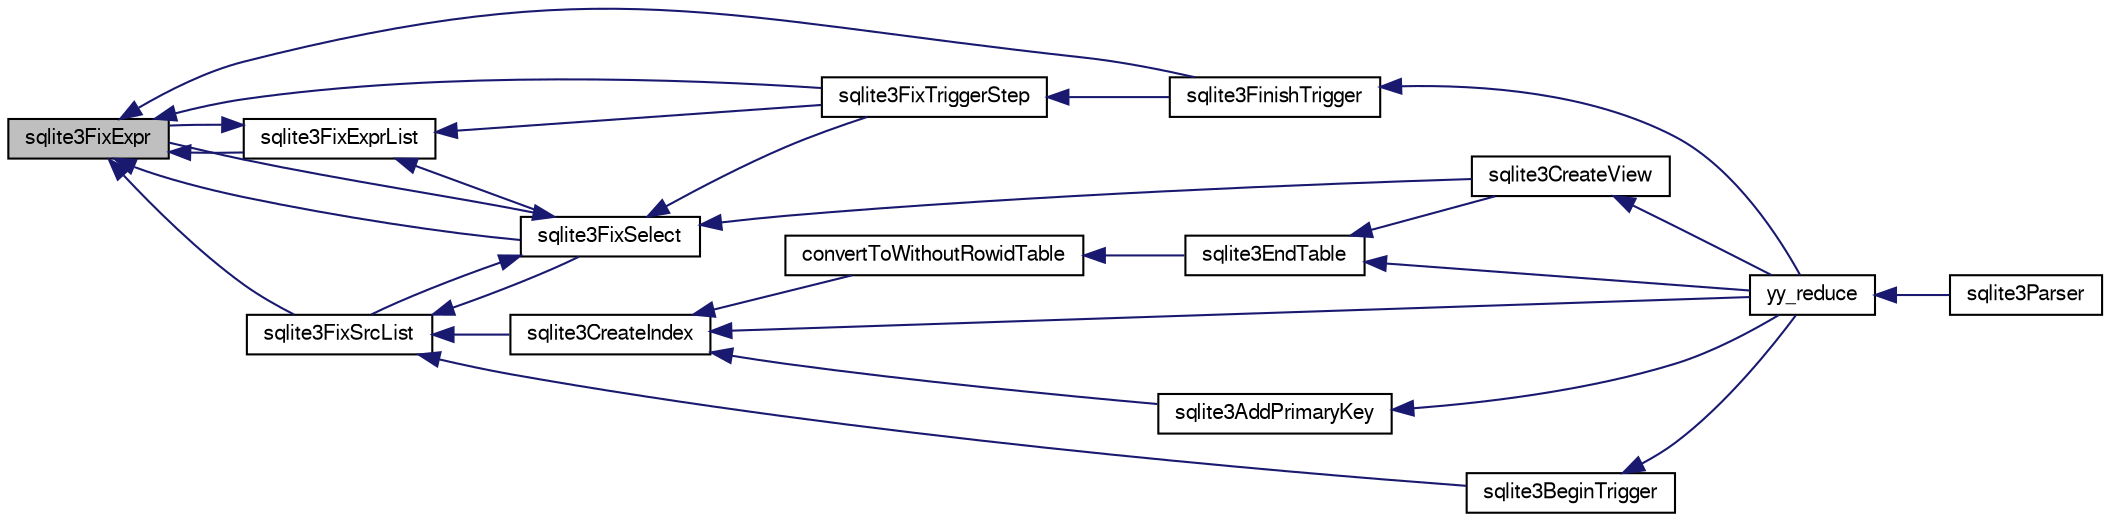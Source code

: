 digraph "sqlite3FixExpr"
{
  edge [fontname="FreeSans",fontsize="10",labelfontname="FreeSans",labelfontsize="10"];
  node [fontname="FreeSans",fontsize="10",shape=record];
  rankdir="LR";
  Node542589 [label="sqlite3FixExpr",height=0.2,width=0.4,color="black", fillcolor="grey75", style="filled", fontcolor="black"];
  Node542589 -> Node542590 [dir="back",color="midnightblue",fontsize="10",style="solid",fontname="FreeSans"];
  Node542590 [label="sqlite3FixSrcList",height=0.2,width=0.4,color="black", fillcolor="white", style="filled",URL="$sqlite3_8c.html#aef21c9fd3fd3e1ac1caad71d55ee867a"];
  Node542590 -> Node542591 [dir="back",color="midnightblue",fontsize="10",style="solid",fontname="FreeSans"];
  Node542591 [label="sqlite3FixSelect",height=0.2,width=0.4,color="black", fillcolor="white", style="filled",URL="$sqlite3_8c.html#a359eecf223c2eaa665ef8bc3f2687d4c"];
  Node542591 -> Node542590 [dir="back",color="midnightblue",fontsize="10",style="solid",fontname="FreeSans"];
  Node542591 -> Node542589 [dir="back",color="midnightblue",fontsize="10",style="solid",fontname="FreeSans"];
  Node542591 -> Node542592 [dir="back",color="midnightblue",fontsize="10",style="solid",fontname="FreeSans"];
  Node542592 [label="sqlite3FixTriggerStep",height=0.2,width=0.4,color="black", fillcolor="white", style="filled",URL="$sqlite3_8c.html#a9c31e335e9b8ad784d990d0c9db3139d"];
  Node542592 -> Node542593 [dir="back",color="midnightblue",fontsize="10",style="solid",fontname="FreeSans"];
  Node542593 [label="sqlite3FinishTrigger",height=0.2,width=0.4,color="black", fillcolor="white", style="filled",URL="$sqlite3_8c.html#a15231afa0ac739363aee4cdb88380886"];
  Node542593 -> Node542594 [dir="back",color="midnightblue",fontsize="10",style="solid",fontname="FreeSans"];
  Node542594 [label="yy_reduce",height=0.2,width=0.4,color="black", fillcolor="white", style="filled",URL="$sqlite3_8c.html#a7c419a9b25711c666a9a2449ef377f14"];
  Node542594 -> Node542595 [dir="back",color="midnightblue",fontsize="10",style="solid",fontname="FreeSans"];
  Node542595 [label="sqlite3Parser",height=0.2,width=0.4,color="black", fillcolor="white", style="filled",URL="$sqlite3_8c.html#a0327d71a5fabe0b6a343d78a2602e72a"];
  Node542591 -> Node542596 [dir="back",color="midnightblue",fontsize="10",style="solid",fontname="FreeSans"];
  Node542596 [label="sqlite3CreateView",height=0.2,width=0.4,color="black", fillcolor="white", style="filled",URL="$sqlite3_8c.html#a9d85cb00ff71dee5cd9a019503a6982e"];
  Node542596 -> Node542594 [dir="back",color="midnightblue",fontsize="10",style="solid",fontname="FreeSans"];
  Node542590 -> Node542597 [dir="back",color="midnightblue",fontsize="10",style="solid",fontname="FreeSans"];
  Node542597 [label="sqlite3CreateIndex",height=0.2,width=0.4,color="black", fillcolor="white", style="filled",URL="$sqlite3_8c.html#a8dbe5e590ab6c58a8c45f34f7c81e825"];
  Node542597 -> Node542598 [dir="back",color="midnightblue",fontsize="10",style="solid",fontname="FreeSans"];
  Node542598 [label="sqlite3AddPrimaryKey",height=0.2,width=0.4,color="black", fillcolor="white", style="filled",URL="$sqlite3_8c.html#af2b0672c3379d2a7d927d210ae0ade62"];
  Node542598 -> Node542594 [dir="back",color="midnightblue",fontsize="10",style="solid",fontname="FreeSans"];
  Node542597 -> Node542599 [dir="back",color="midnightblue",fontsize="10",style="solid",fontname="FreeSans"];
  Node542599 [label="convertToWithoutRowidTable",height=0.2,width=0.4,color="black", fillcolor="white", style="filled",URL="$sqlite3_8c.html#a0d41effc4e4a0ba740429a08f6747313"];
  Node542599 -> Node542600 [dir="back",color="midnightblue",fontsize="10",style="solid",fontname="FreeSans"];
  Node542600 [label="sqlite3EndTable",height=0.2,width=0.4,color="black", fillcolor="white", style="filled",URL="$sqlite3_8c.html#a7b5f2c66c0f0b6f819d970ca389768b0"];
  Node542600 -> Node542596 [dir="back",color="midnightblue",fontsize="10",style="solid",fontname="FreeSans"];
  Node542600 -> Node542594 [dir="back",color="midnightblue",fontsize="10",style="solid",fontname="FreeSans"];
  Node542597 -> Node542594 [dir="back",color="midnightblue",fontsize="10",style="solid",fontname="FreeSans"];
  Node542590 -> Node542601 [dir="back",color="midnightblue",fontsize="10",style="solid",fontname="FreeSans"];
  Node542601 [label="sqlite3BeginTrigger",height=0.2,width=0.4,color="black", fillcolor="white", style="filled",URL="$sqlite3_8c.html#ac20a731dbd52edec68a09962c7f39a4c"];
  Node542601 -> Node542594 [dir="back",color="midnightblue",fontsize="10",style="solid",fontname="FreeSans"];
  Node542589 -> Node542591 [dir="back",color="midnightblue",fontsize="10",style="solid",fontname="FreeSans"];
  Node542589 -> Node542602 [dir="back",color="midnightblue",fontsize="10",style="solid",fontname="FreeSans"];
  Node542602 [label="sqlite3FixExprList",height=0.2,width=0.4,color="black", fillcolor="white", style="filled",URL="$sqlite3_8c.html#ae7c3574b349cf7cde71c2ee904060b92"];
  Node542602 -> Node542591 [dir="back",color="midnightblue",fontsize="10",style="solid",fontname="FreeSans"];
  Node542602 -> Node542589 [dir="back",color="midnightblue",fontsize="10",style="solid",fontname="FreeSans"];
  Node542602 -> Node542592 [dir="back",color="midnightblue",fontsize="10",style="solid",fontname="FreeSans"];
  Node542589 -> Node542592 [dir="back",color="midnightblue",fontsize="10",style="solid",fontname="FreeSans"];
  Node542589 -> Node542593 [dir="back",color="midnightblue",fontsize="10",style="solid",fontname="FreeSans"];
}
